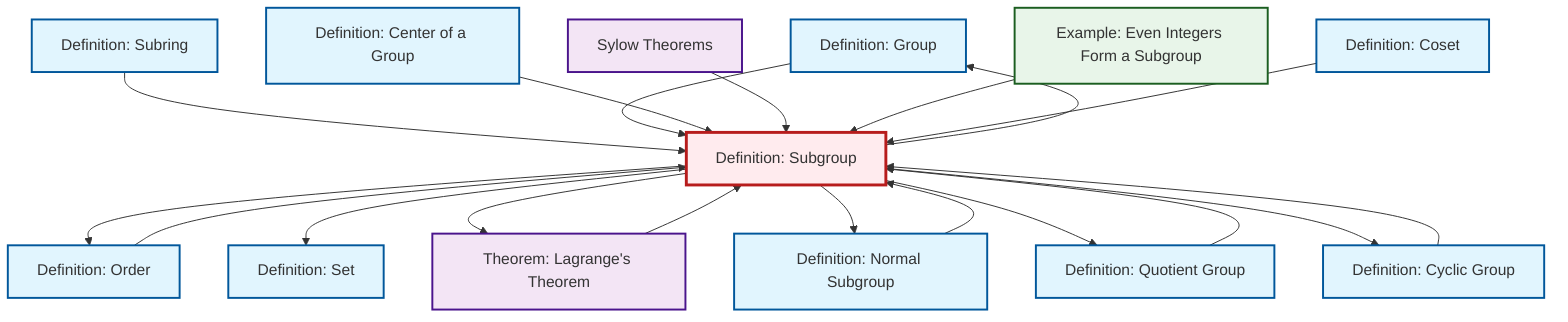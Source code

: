 graph TD
    classDef definition fill:#e1f5fe,stroke:#01579b,stroke-width:2px
    classDef theorem fill:#f3e5f5,stroke:#4a148c,stroke-width:2px
    classDef axiom fill:#fff3e0,stroke:#e65100,stroke-width:2px
    classDef example fill:#e8f5e9,stroke:#1b5e20,stroke-width:2px
    classDef current fill:#ffebee,stroke:#b71c1c,stroke-width:3px
    def-group["Definition: Group"]:::definition
    thm-sylow["Sylow Theorems"]:::theorem
    def-cyclic-group["Definition: Cyclic Group"]:::definition
    def-subgroup["Definition: Subgroup"]:::definition
    def-order["Definition: Order"]:::definition
    def-subring["Definition: Subring"]:::definition
    def-normal-subgroup["Definition: Normal Subgroup"]:::definition
    def-set["Definition: Set"]:::definition
    def-coset["Definition: Coset"]:::definition
    def-center-of-group["Definition: Center of a Group"]:::definition
    thm-lagrange["Theorem: Lagrange's Theorem"]:::theorem
    def-quotient-group["Definition: Quotient Group"]:::definition
    ex-even-integers-subgroup["Example: Even Integers Form a Subgroup"]:::example
    thm-lagrange --> def-subgroup
    def-normal-subgroup --> def-subgroup
    def-subring --> def-subgroup
    def-subgroup --> def-order
    def-group --> def-subgroup
    def-subgroup --> def-set
    def-center-of-group --> def-subgroup
    def-quotient-group --> def-subgroup
    def-cyclic-group --> def-subgroup
    def-subgroup --> thm-lagrange
    def-order --> def-subgroup
    def-subgroup --> def-normal-subgroup
    def-subgroup --> def-quotient-group
    thm-sylow --> def-subgroup
    ex-even-integers-subgroup --> def-subgroup
    def-subgroup --> def-group
    def-subgroup --> def-cyclic-group
    def-coset --> def-subgroup
    class def-subgroup current